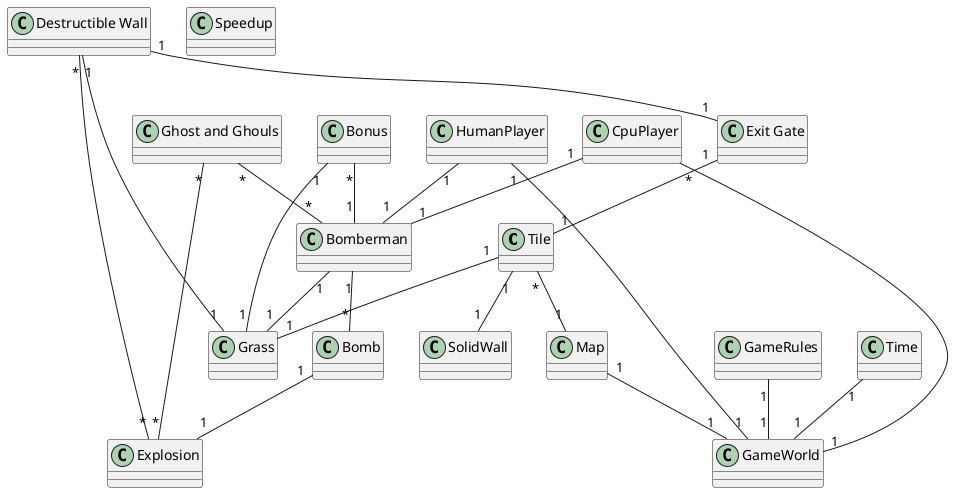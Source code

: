 @startuml

class Tile {
}
class Grass {
}
class Speedup {
}
class Bomberman {
}

Tile "1" -- "1" Grass
Bonus "*" -- "1" Bomberman
Bonus "1" -- "1" Grass
Bomberman "1" -- "1" Grass
Bomberman "1" -- "*" Bomb
Bomb "1"-- "1" Explosion
HumanPlayer "1"-- "1" Bomberman
HumanPlayer "1"-- "1" GameWorld
Tile "1" -- "1" SolidWall
Tile "*" -- "1" Map
Map "1" -- "1" GameWorld
GameRules "1" -- "1" GameWorld
Time "1" -- "1" GameWorld
CpuPlayer "*" -- "1" GameWorld
CpuPlayer "1" -- "1" Bomberman
"Ghost and Ghouls" "*" -- "*" Bomberman
"Ghost and Ghouls" "*" -- "*" Explosion
"Exit Gate" "1" -- "1" Tile
"Destructible Wall" "1" -- "1" Grass
"Destructible Wall" "1" -- "1" "Exit Gate"
"Destructible Wall" "*" -- "*" Explosion

@enduml
